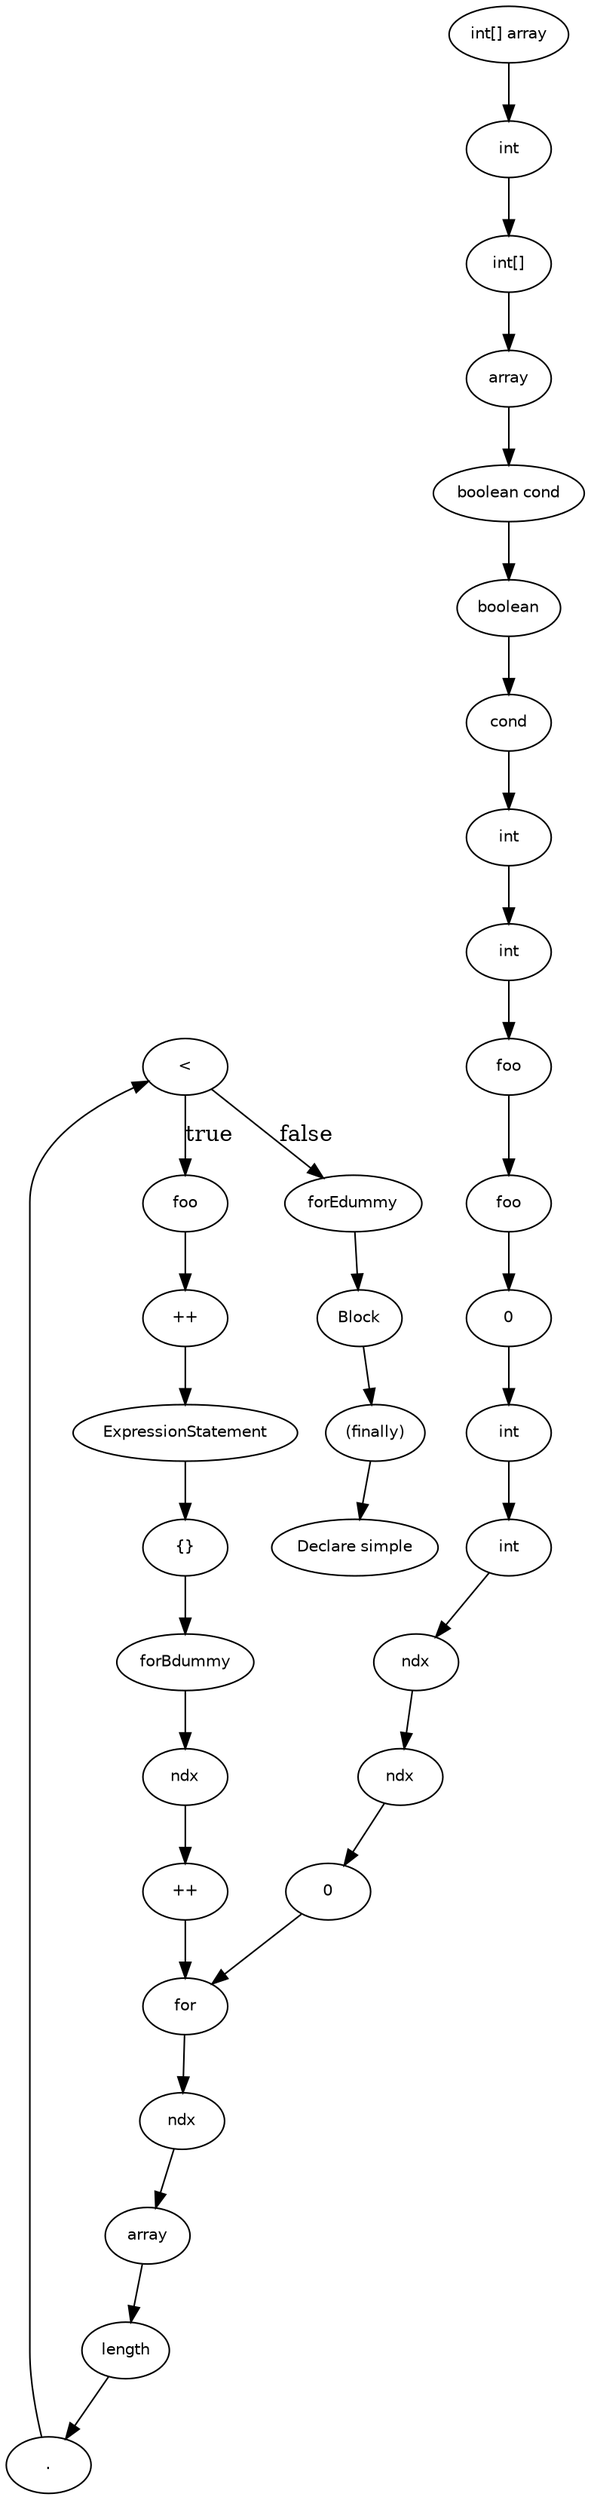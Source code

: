 digraph simple {
  33 [
    label = Block,
    fontname = Helvetica,
    fontsize = 10
  ];
  32 [
    label = for,
    fontname = Helvetica,
    fontsize = 10
  ];
  31 [
    label = foo,
    fontname = Helvetica,
    fontsize = 10
  ];
  30 [
    label = "++",
    fontname = Helvetica,
    fontsize = 10
  ];
  19 [
    label = ndx,
    fontname = Helvetica,
    fontsize = 10
  ];
  18 [
    label = ndx,
    fontname = Helvetica,
    fontsize = 10
  ];
  17 [
    label = int,
    fontname = Helvetica,
    fontsize = 10
  ];
  16 [
    label = int,
    fontname = Helvetica,
    fontsize = 10
  ];
  15 [
    label = forEdummy,
    fontname = Helvetica,
    fontsize = 10
  ];
  14 [
    label = forBdummy,
    fontname = Helvetica,
    fontsize = 10
  ];
  13 [
    label = 0,
    fontname = Helvetica,
    fontsize = 10
  ];
  12 [
    label = foo,
    fontname = Helvetica,
    fontsize = 10
  ];
  11 [
    label = foo,
    fontname = Helvetica,
    fontsize = 10
  ];
  10 [
    label = int,
    fontname = Helvetica,
    fontsize = 10
  ];
  9 [
    label = int,
    fontname = Helvetica,
    fontsize = 10
  ];
  29 [
    label = ExpressionStatement,
    fontname = Helvetica,
    fontsize = 10
  ];
  8 [
    label = cond,
    fontname = Helvetica,
    fontsize = 10
  ];
  28 [
    label = "{}",
    fontname = Helvetica,
    fontsize = 10
  ];
  7 [
    label = boolean,
    fontname = Helvetica,
    fontsize = 10
  ];
  27 [
    label = ndx,
    fontname = Helvetica,
    fontsize = 10
  ];
  6 [
    label = "boolean cond",
    fontname = Helvetica,
    fontsize = 10
  ];
  26 [
    label = "++",
    fontname = Helvetica,
    fontsize = 10
  ];
  5 [
    label = array,
    fontname = Helvetica,
    fontsize = 10
  ];
  25 [
    label = length,
    fontname = Helvetica,
    fontsize = 10
  ];
  4 [
    label = int,
    fontname = Helvetica,
    fontsize = 10
  ];
  24 [
    label = array,
    fontname = Helvetica,
    fontsize = 10
  ];
  3 [
    label = "int[]",
    fontname = Helvetica,
    fontsize = 10
  ];
  23 [
    label = ".",
    fontname = Helvetica,
    fontsize = 10
  ];
  2 [
    label = "int[] array",
    fontname = Helvetica,
    fontsize = 10
  ];
  1 [
    label = "(finally)",
    fontname = Helvetica,
    fontsize = 10
  ];
  22 [
    label = ndx,
    fontname = Helvetica,
    fontsize = 10
  ];
  0 [
    label = "Declare simple",
    fontname = Helvetica,
    fontsize = 10
  ];
  21 [
    label = "<",
    fontname = Helvetica,
    fontsize = 10
  ];
  20 [
    label = 0,
    fontname = Helvetica,
    fontsize = 10
  ];
  11 -> 12 [
    label = ""
  ];
  10 -> 11 [
    label = ""
  ];
  33 -> 1 [
    label = ""
  ];
  23 -> 21 [
    label = ""
  ];
  9 -> 10 [
    label = ""
  ];
  15 -> 33 [
    label = ""
  ];
  25 -> 23 [
    label = ""
  ];
  8 -> 9 [
    label = ""
  ];
  21 -> 15 [
    label = false
  ];
  24 -> 25 [
    label = ""
  ];
  16 -> 17 [
    label = ""
  ];
  13 -> 16 [
    label = ""
  ];
  12 -> 13 [
    label = ""
  ];
  31 -> 30 [
    label = ""
  ];
  29 -> 28 [
    label = ""
  ];
  1 -> 0 [
    label = ""
  ];
  18 -> 19 [
    label = ""
  ];
  30 -> 29 [
    label = ""
  ];
  21 -> 31 [
    label = true
  ];
  5 -> 6 [
    label = ""
  ];
  3 -> 5 [
    label = ""
  ];
  4 -> 3 [
    label = ""
  ];
  2 -> 4 [
    label = ""
  ];
  7 -> 8 [
    label = ""
  ];
  17 -> 18 [
    label = ""
  ];
  26 -> 32 [
    label = ""
  ];
  22 -> 24 [
    label = ""
  ];
  6 -> 7 [
    label = ""
  ];
  27 -> 26 [
    label = ""
  ];
  32 -> 22 [
    label = ""
  ];
  14 -> 27 [
    label = ""
  ];
  20 -> 32 [
    label = ""
  ];
  28 -> 14 [
    label = ""
  ];
  19 -> 20 [
    label = ""
  ];
}
